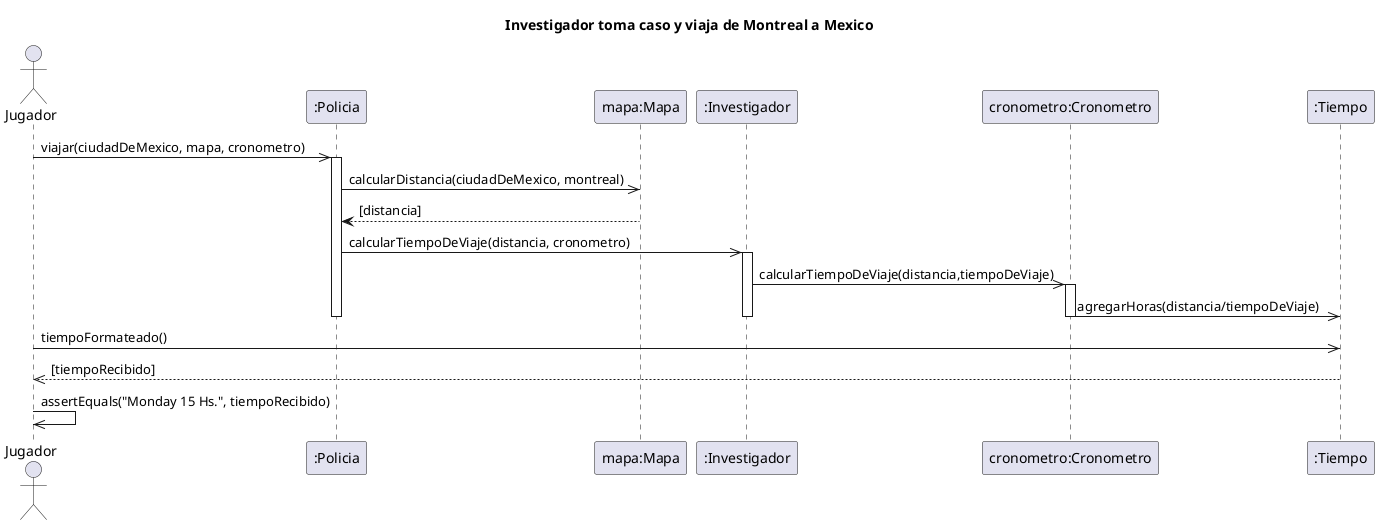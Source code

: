 @startuml
title Investigador toma caso y viaja de Montreal a Mexico

actor "Jugador" as AlgoThief
participant ":Policia" as Policia
participant "mapa:Mapa" as Mapa
participant ":Investigador" as Grado
participant "cronometro:Cronometro" as Cronometro
participant ":Tiempo" as Tiempo
AlgoThief ->> Policia : viajar(ciudadDeMexico, mapa, cronometro)
activate Policia
    Policia ->> Mapa : calcularDistancia(ciudadDeMexico, montreal)
    Mapa --> Policia : [distancia]
    Policia ->> Grado : calcularTiempoDeViaje(distancia, cronometro)
    activate Grado
        Grado ->> Cronometro : calcularTiempoDeViaje(distancia,tiempoDeViaje)
        activate Cronometro
            Cronometro ->> Tiempo : agregarHoras(distancia/tiempoDeViaje)
        deactivate Cronometro
    deactivate Grado
deactivate Policia
AlgoThief ->> Tiempo : tiempoFormateado()
return[tiempoRecibido]

AlgoThief ->> AlgoThief : assertEquals("Monday 15 Hs.", tiempoRecibido)
@enduml